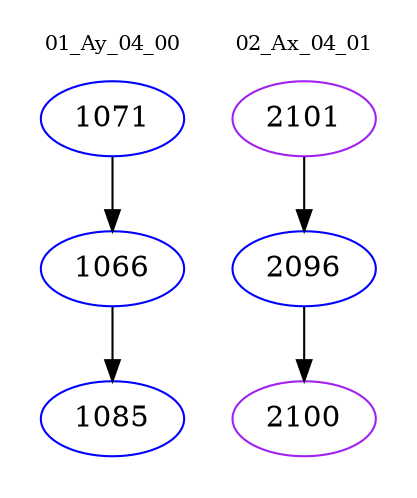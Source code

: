 digraph{
subgraph cluster_0 {
color = white
label = "01_Ay_04_00";
fontsize=10;
T0_1071 [label="1071", color="blue"]
T0_1071 -> T0_1066 [color="black"]
T0_1066 [label="1066", color="blue"]
T0_1066 -> T0_1085 [color="black"]
T0_1085 [label="1085", color="blue"]
}
subgraph cluster_1 {
color = white
label = "02_Ax_04_01";
fontsize=10;
T1_2101 [label="2101", color="purple"]
T1_2101 -> T1_2096 [color="black"]
T1_2096 [label="2096", color="blue"]
T1_2096 -> T1_2100 [color="black"]
T1_2100 [label="2100", color="purple"]
}
}

